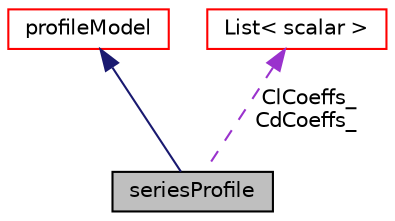 digraph "seriesProfile"
{
  bgcolor="transparent";
  edge [fontname="Helvetica",fontsize="10",labelfontname="Helvetica",labelfontsize="10"];
  node [fontname="Helvetica",fontsize="10",shape=record];
  Node1 [label="seriesProfile",height=0.2,width=0.4,color="black", fillcolor="grey75", style="filled", fontcolor="black"];
  Node2 -> Node1 [dir="back",color="midnightblue",fontsize="10",style="solid",fontname="Helvetica"];
  Node2 [label="profileModel",height=0.2,width=0.4,color="red",URL="$a02043.html",tooltip="Base class for profile models. "];
  Node3 -> Node1 [dir="back",color="darkorchid3",fontsize="10",style="dashed",label=" ClCoeffs_\nCdCoeffs_" ,fontname="Helvetica"];
  Node3 [label="List\< scalar \>",height=0.2,width=0.4,color="red",URL="$a01391.html"];
}
